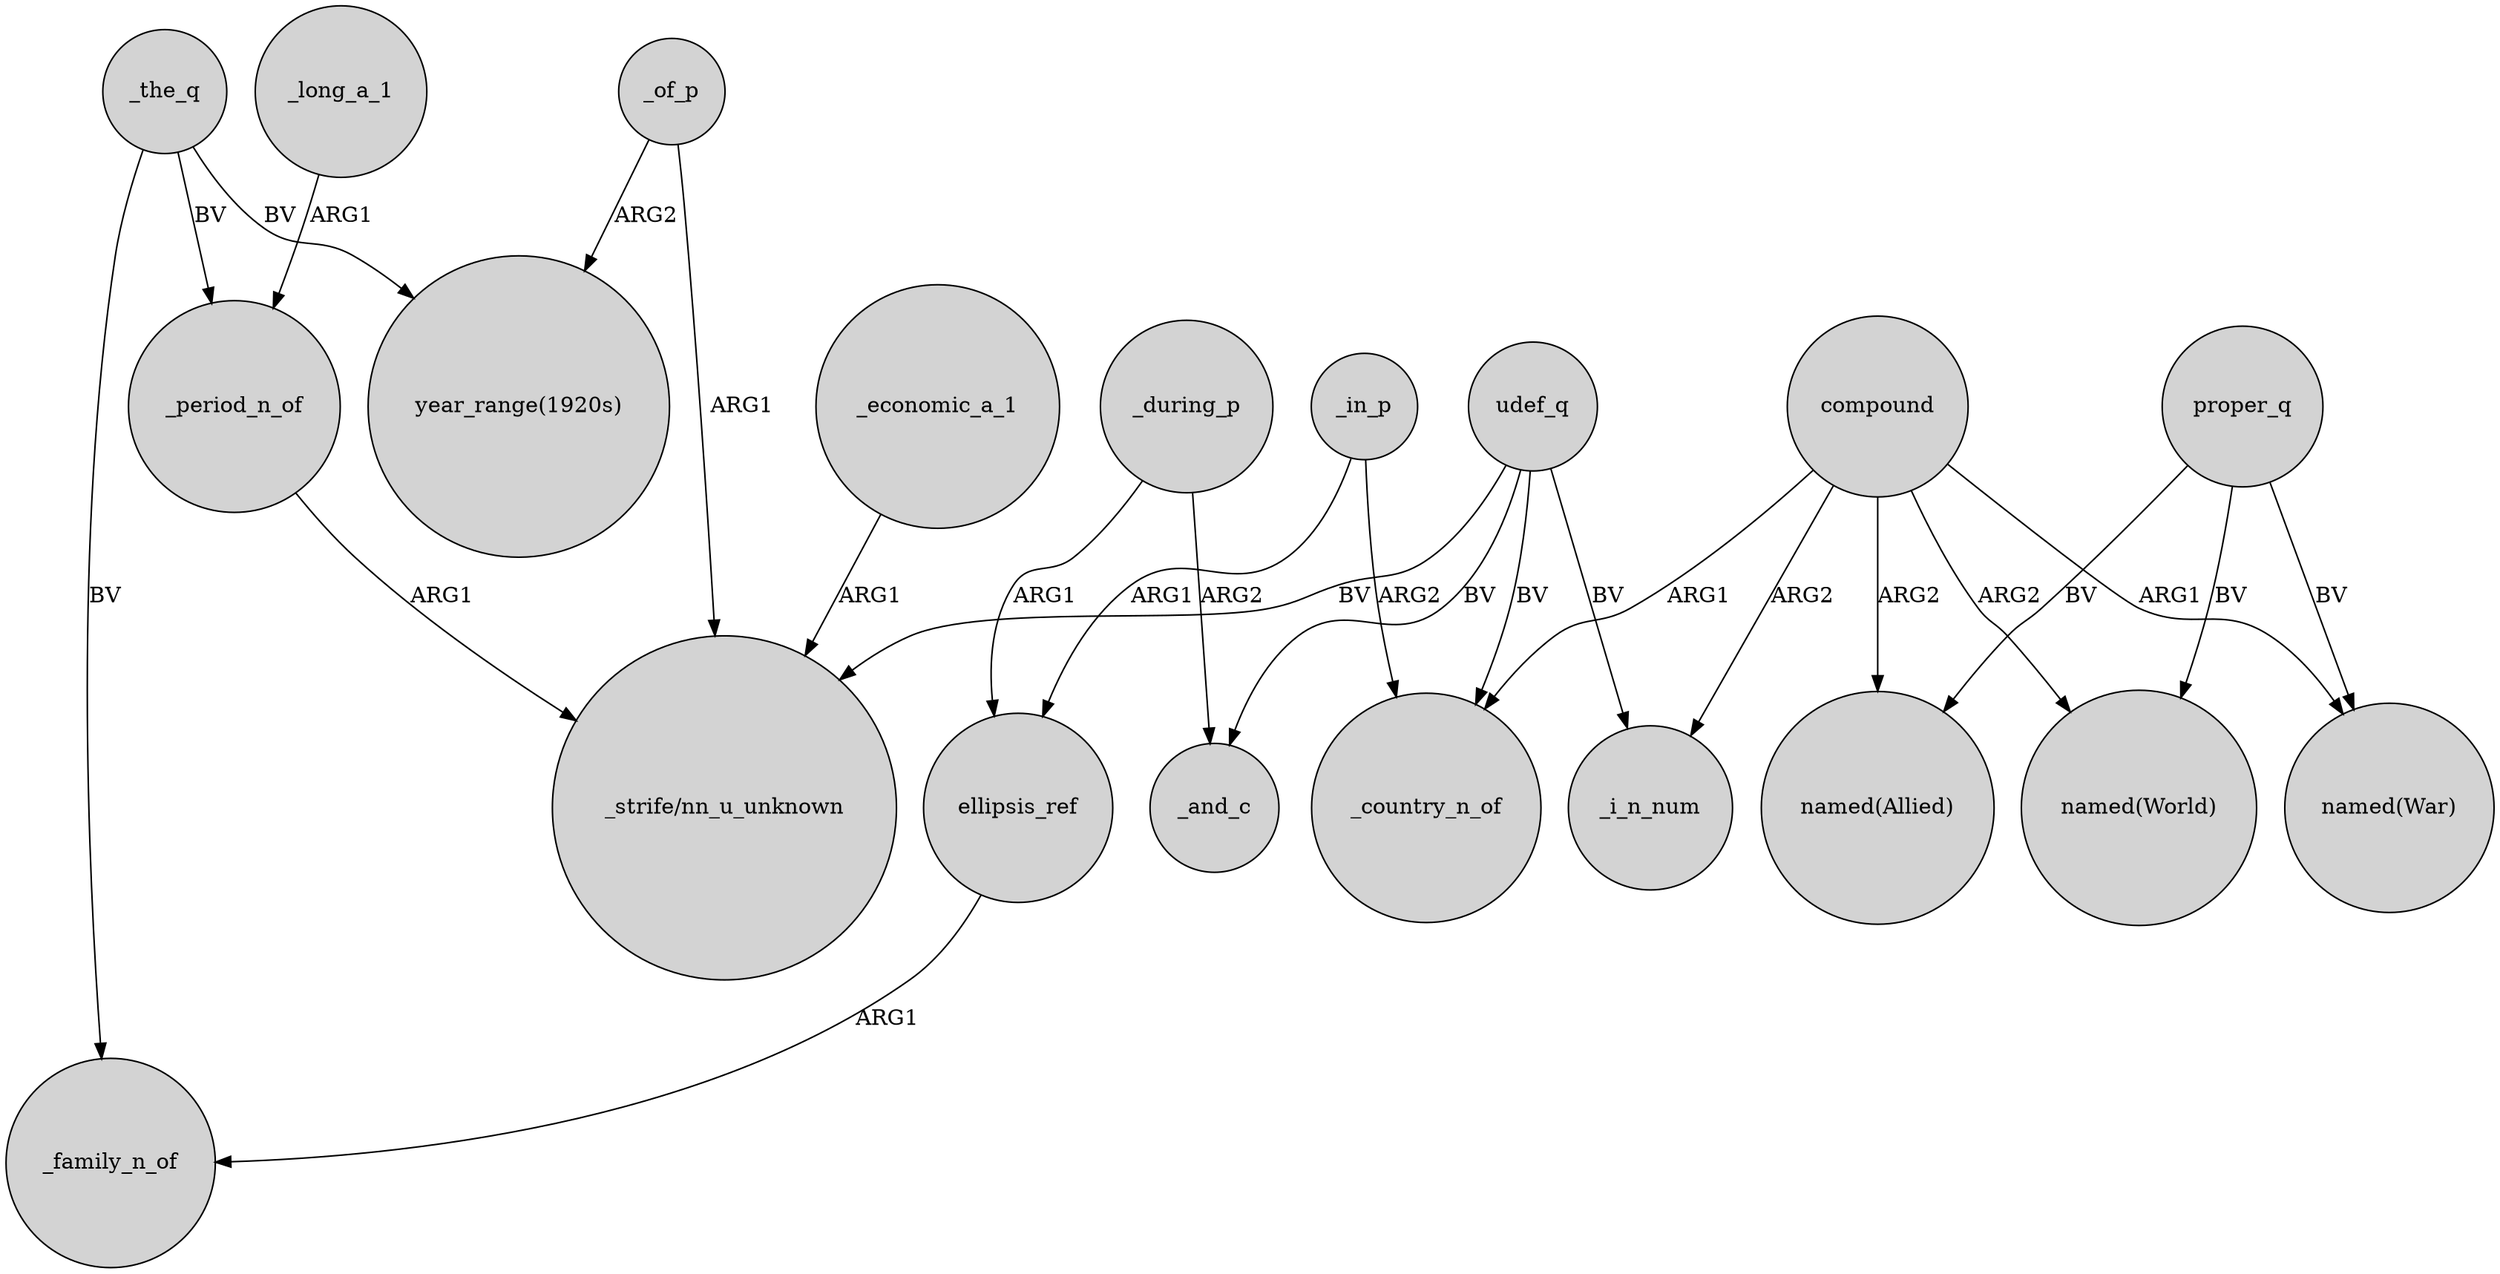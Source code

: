 digraph {
	node [shape=circle style=filled]
	compound -> _i_n_num [label=ARG2]
	ellipsis_ref -> _family_n_of [label=ARG1]
	_during_p -> ellipsis_ref [label=ARG1]
	udef_q -> "_strife/nn_u_unknown" [label=BV]
	_long_a_1 -> _period_n_of [label=ARG1]
	_in_p -> _country_n_of [label=ARG2]
	_the_q -> _family_n_of [label=BV]
	_economic_a_1 -> "_strife/nn_u_unknown" [label=ARG1]
	_during_p -> _and_c [label=ARG2]
	udef_q -> _i_n_num [label=BV]
	_the_q -> "year_range(1920s)" [label=BV]
	_of_p -> "_strife/nn_u_unknown" [label=ARG1]
	_the_q -> _period_n_of [label=BV]
	udef_q -> _country_n_of [label=BV]
	compound -> "named(Allied)" [label=ARG2]
	compound -> "named(World)" [label=ARG2]
	_of_p -> "year_range(1920s)" [label=ARG2]
	compound -> _country_n_of [label=ARG1]
	_in_p -> ellipsis_ref [label=ARG1]
	proper_q -> "named(Allied)" [label=BV]
	proper_q -> "named(World)" [label=BV]
	compound -> "named(War)" [label=ARG1]
	proper_q -> "named(War)" [label=BV]
	udef_q -> _and_c [label=BV]
	_period_n_of -> "_strife/nn_u_unknown" [label=ARG1]
}
